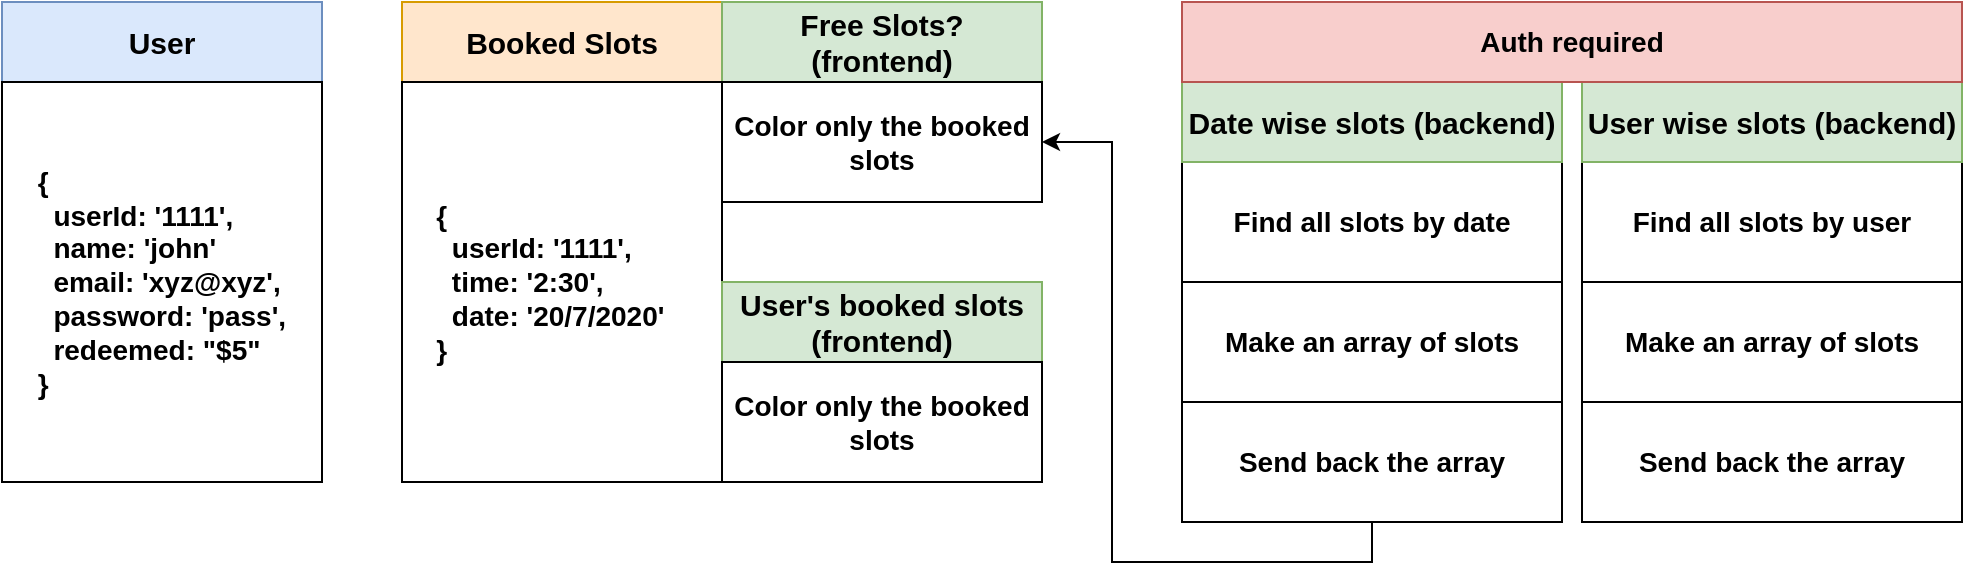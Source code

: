 <mxfile version="14.4.8" type="github">
  <diagram id="leChNaF93deG1SGcRm8q" name="Page-1">
    <mxGraphModel dx="1248" dy="654" grid="1" gridSize="10" guides="1" tooltips="1" connect="1" arrows="1" fold="1" page="1" pageScale="1" pageWidth="1100" pageHeight="850" math="0" shadow="0">
      <root>
        <mxCell id="0" />
        <mxCell id="1" parent="0" />
        <mxCell id="Y9Um63weE-IarXxQb-LT-1" value="&lt;font style=&quot;font-size: 15px&quot;&gt;&lt;b&gt;User&lt;/b&gt;&lt;/font&gt;" style="rounded=0;whiteSpace=wrap;html=1;fillColor=#dae8fc;strokeColor=#6c8ebf;" parent="1" vertex="1">
          <mxGeometry x="80" y="80" width="160" height="40" as="geometry" />
        </mxCell>
        <mxCell id="Y9Um63weE-IarXxQb-LT-3" value="&lt;b&gt;&lt;font style=&quot;font-size: 15px&quot;&gt;Booked Slots&lt;/font&gt;&lt;/b&gt;" style="rounded=0;whiteSpace=wrap;html=1;fillColor=#ffe6cc;strokeColor=#d79b00;" parent="1" vertex="1">
          <mxGeometry x="280" y="80" width="160" height="40" as="geometry" />
        </mxCell>
        <mxCell id="Y9Um63weE-IarXxQb-LT-4" value="&lt;div style=&quot;text-align: justify ; font-size: 14px&quot;&gt;&lt;span&gt;&lt;font style=&quot;font-size: 14px&quot;&gt;&lt;b&gt;{&amp;nbsp;&lt;/b&gt;&lt;/font&gt;&lt;/span&gt;&lt;/div&gt;&lt;font style=&quot;font-size: 14px&quot;&gt;&lt;b&gt;&lt;div style=&quot;text-align: justify&quot;&gt;&lt;span&gt;&amp;nbsp; userId: &#39;1111&#39;,&lt;/span&gt;&lt;/div&gt;&lt;div style=&quot;text-align: justify&quot;&gt;&lt;span&gt;&amp;nbsp; time: &#39;2:30&#39;,&lt;/span&gt;&lt;/div&gt;&lt;div style=&quot;text-align: justify&quot;&gt;&lt;span&gt;&amp;nbsp; date: &#39;20/7/2020&#39;&amp;nbsp; &amp;nbsp;&lt;/span&gt;&lt;/div&gt;&lt;div style=&quot;text-align: justify&quot;&gt;&lt;span&gt;}&lt;/span&gt;&lt;/div&gt;&lt;/b&gt;&lt;/font&gt;" style="rounded=0;whiteSpace=wrap;html=1;align=center;" parent="1" vertex="1">
          <mxGeometry x="280" y="120" width="160" height="200" as="geometry" />
        </mxCell>
        <mxCell id="Y9Um63weE-IarXxQb-LT-5" value="&lt;div style=&quot;text-align: justify ; font-size: 14px&quot;&gt;&lt;span&gt;&lt;font style=&quot;font-size: 14px&quot;&gt;&lt;b&gt;{&amp;nbsp;&lt;/b&gt;&lt;/font&gt;&lt;/span&gt;&lt;/div&gt;&lt;font style=&quot;font-size: 14px&quot;&gt;&lt;b&gt;&lt;div style=&quot;text-align: justify&quot;&gt;&lt;span&gt;&amp;nbsp; userId: &#39;1111&#39;,&lt;/span&gt;&lt;/div&gt;&lt;div style=&quot;text-align: justify&quot;&gt;&lt;span&gt;&amp;nbsp; name: &#39;john&#39;&lt;/span&gt;&lt;/div&gt;&lt;div style=&quot;text-align: justify&quot;&gt;&lt;span&gt;&amp;nbsp; email: &#39;xyz@xyz&#39;,&lt;/span&gt;&lt;/div&gt;&lt;div style=&quot;text-align: justify&quot;&gt;&lt;span&gt;&amp;nbsp; password: &#39;pass&#39;,&lt;/span&gt;&lt;/div&gt;&lt;div style=&quot;text-align: justify&quot;&gt;&amp;nbsp; redeemed: &quot;$5&quot;&lt;/div&gt;&lt;div style=&quot;text-align: justify&quot;&gt;&lt;span&gt;}&lt;/span&gt;&lt;/div&gt;&lt;/b&gt;&lt;/font&gt;" style="rounded=0;whiteSpace=wrap;html=1;align=center;" parent="1" vertex="1">
          <mxGeometry x="80" y="120" width="160" height="200" as="geometry" />
        </mxCell>
        <mxCell id="Y9Um63weE-IarXxQb-LT-7" value="&lt;b&gt;&lt;font style=&quot;font-size: 15px&quot;&gt;Free Slots?&lt;br&gt;(frontend)&lt;br&gt;&lt;/font&gt;&lt;/b&gt;" style="rounded=0;whiteSpace=wrap;html=1;fillColor=#d5e8d4;strokeColor=#82b366;" parent="1" vertex="1">
          <mxGeometry x="440" y="80" width="160" height="40" as="geometry" />
        </mxCell>
        <mxCell id="Y9Um63weE-IarXxQb-LT-8" value="&lt;b&gt;&lt;font style=&quot;font-size: 14px&quot;&gt;Color only the booked slots&lt;/font&gt;&lt;/b&gt;" style="rounded=0;whiteSpace=wrap;html=1;" parent="1" vertex="1">
          <mxGeometry x="440" y="120" width="160" height="60" as="geometry" />
        </mxCell>
        <mxCell id="Y9Um63weE-IarXxQb-LT-10" value="&lt;b&gt;&lt;font style=&quot;font-size: 14px&quot;&gt;Find all slots by date&lt;/font&gt;&lt;/b&gt;" style="rounded=0;whiteSpace=wrap;html=1;" parent="1" vertex="1">
          <mxGeometry x="670" y="160" width="190" height="60" as="geometry" />
        </mxCell>
        <mxCell id="Y9Um63weE-IarXxQb-LT-11" value="&lt;b&gt;&lt;font style=&quot;font-size: 14px&quot;&gt;Make an array of slots&lt;/font&gt;&lt;/b&gt;" style="rounded=0;whiteSpace=wrap;html=1;" parent="1" vertex="1">
          <mxGeometry x="670" y="220" width="190" height="60" as="geometry" />
        </mxCell>
        <mxCell id="Y9Um63weE-IarXxQb-LT-13" style="edgeStyle=orthogonalEdgeStyle;rounded=0;orthogonalLoop=1;jettySize=auto;html=1;exitX=0.5;exitY=1;exitDx=0;exitDy=0;entryX=1;entryY=0.5;entryDx=0;entryDy=0;" parent="1" source="Y9Um63weE-IarXxQb-LT-12" target="Y9Um63weE-IarXxQb-LT-8" edge="1">
          <mxGeometry relative="1" as="geometry" />
        </mxCell>
        <mxCell id="Y9Um63weE-IarXxQb-LT-12" value="&lt;b&gt;&lt;font style=&quot;font-size: 14px&quot;&gt;Send back the array&lt;/font&gt;&lt;/b&gt;" style="rounded=0;whiteSpace=wrap;html=1;" parent="1" vertex="1">
          <mxGeometry x="670" y="280" width="190" height="60" as="geometry" />
        </mxCell>
        <mxCell id="Y9Um63weE-IarXxQb-LT-14" value="&lt;b&gt;&lt;font style=&quot;font-size: 15px&quot;&gt;Date wise slots (backend)&lt;br&gt;&lt;/font&gt;&lt;/b&gt;" style="rounded=0;whiteSpace=wrap;html=1;fillColor=#d5e8d4;strokeColor=#82b366;" parent="1" vertex="1">
          <mxGeometry x="670" y="120" width="190" height="40" as="geometry" />
        </mxCell>
        <mxCell id="Y9Um63weE-IarXxQb-LT-15" value="&lt;b&gt;&lt;font style=&quot;font-size: 14px&quot;&gt;Find all slots by user&lt;/font&gt;&lt;/b&gt;" style="rounded=0;whiteSpace=wrap;html=1;" parent="1" vertex="1">
          <mxGeometry x="870" y="160" width="190" height="60" as="geometry" />
        </mxCell>
        <mxCell id="Y9Um63weE-IarXxQb-LT-16" value="&lt;b&gt;&lt;font style=&quot;font-size: 14px&quot;&gt;Make an array of slots&lt;/font&gt;&lt;/b&gt;" style="rounded=0;whiteSpace=wrap;html=1;" parent="1" vertex="1">
          <mxGeometry x="870" y="220" width="190" height="60" as="geometry" />
        </mxCell>
        <mxCell id="Y9Um63weE-IarXxQb-LT-17" value="&lt;b&gt;&lt;font style=&quot;font-size: 14px&quot;&gt;Send back the array&lt;/font&gt;&lt;/b&gt;" style="rounded=0;whiteSpace=wrap;html=1;" parent="1" vertex="1">
          <mxGeometry x="870" y="280" width="190" height="60" as="geometry" />
        </mxCell>
        <mxCell id="Y9Um63weE-IarXxQb-LT-18" value="&lt;b&gt;&lt;font style=&quot;font-size: 15px&quot;&gt;User wise slots (backend)&lt;br&gt;&lt;/font&gt;&lt;/b&gt;" style="rounded=0;whiteSpace=wrap;html=1;fillColor=#d5e8d4;strokeColor=#82b366;" parent="1" vertex="1">
          <mxGeometry x="870" y="120" width="190" height="40" as="geometry" />
        </mxCell>
        <mxCell id="Y9Um63weE-IarXxQb-LT-19" value="&lt;b&gt;&lt;font style=&quot;font-size: 14px&quot;&gt;Auth required&lt;/font&gt;&lt;/b&gt;" style="rounded=0;whiteSpace=wrap;html=1;fillColor=#f8cecc;strokeColor=#b85450;" parent="1" vertex="1">
          <mxGeometry x="670" y="80" width="390" height="40" as="geometry" />
        </mxCell>
        <mxCell id="Y9Um63weE-IarXxQb-LT-20" value="&lt;b&gt;&lt;font style=&quot;font-size: 15px&quot;&gt;User&#39;s booked slots&lt;br&gt;(frontend)&lt;br&gt;&lt;/font&gt;&lt;/b&gt;" style="rounded=0;whiteSpace=wrap;html=1;fillColor=#d5e8d4;strokeColor=#82b366;" parent="1" vertex="1">
          <mxGeometry x="440" y="220" width="160" height="40" as="geometry" />
        </mxCell>
        <mxCell id="Y9Um63weE-IarXxQb-LT-21" value="&lt;b&gt;&lt;font style=&quot;font-size: 14px&quot;&gt;Color only the booked slots&lt;/font&gt;&lt;/b&gt;" style="rounded=0;whiteSpace=wrap;html=1;" parent="1" vertex="1">
          <mxGeometry x="440" y="260" width="160" height="60" as="geometry" />
        </mxCell>
      </root>
    </mxGraphModel>
  </diagram>
</mxfile>
